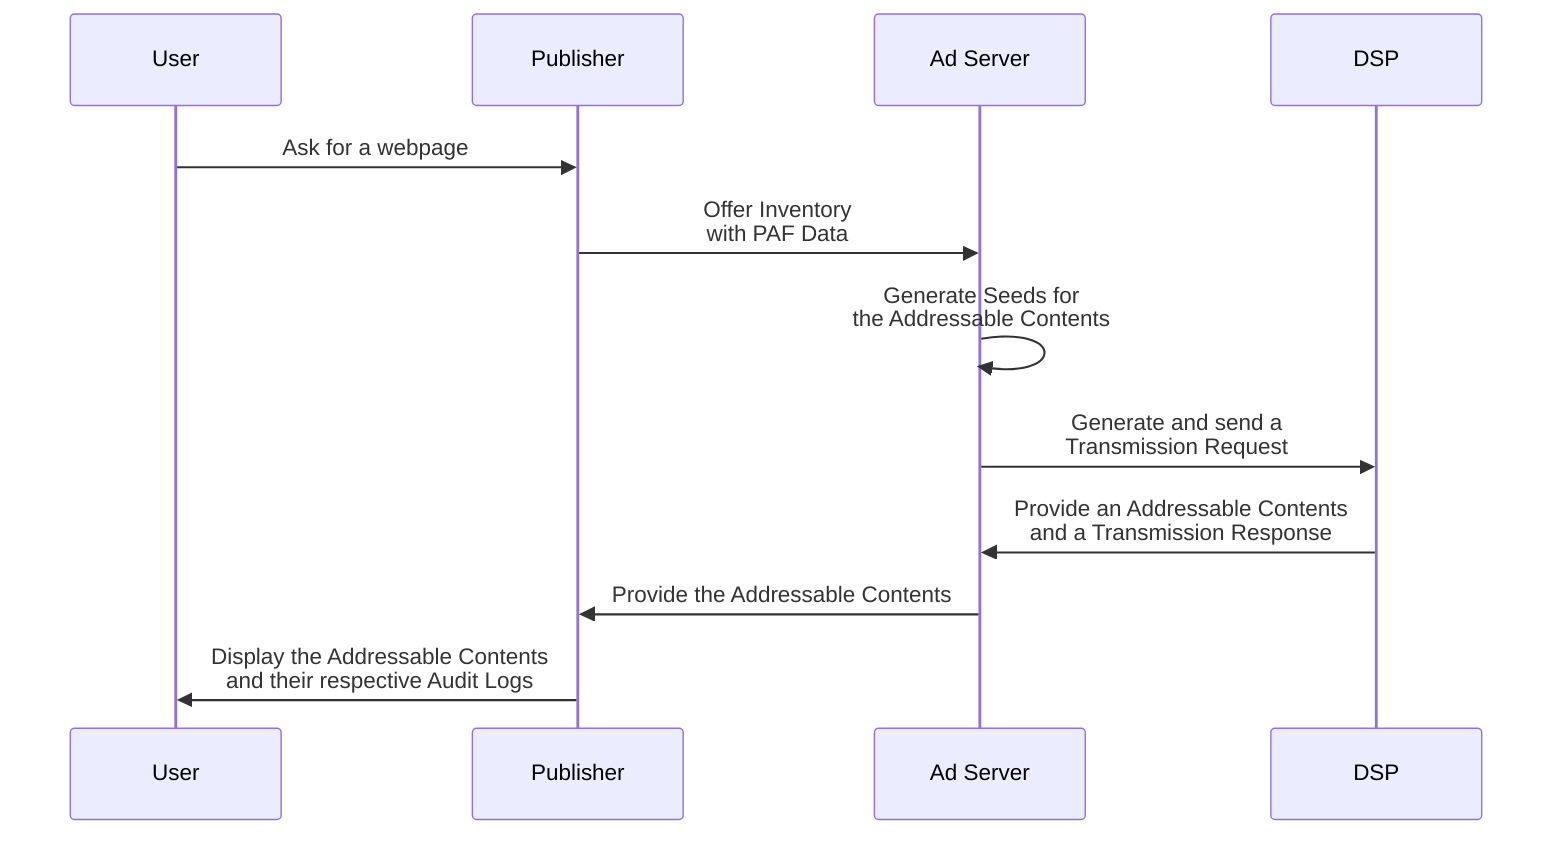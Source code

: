 sequenceDiagram
    participant User
    participant Publisher
    participant AdServer as Ad Server
    participant DSP

    User->>Publisher: Ask for a webpage
    Publisher->>AdServer: Offer Inventory<br />with PAF Data
    AdServer->>AdServer: Generate Seeds for <br /> the Addressable Contents
    AdServer->>DSP: Generate and send a <br /> Transmission Request
    DSP->>AdServer: Provide an Addressable Contents <br /> and a Transmission Response
    AdServer->>Publisher: Provide the Addressable Contents
    Publisher->>User: Display the Addressable Contents <br /> and their respective Audit Logs